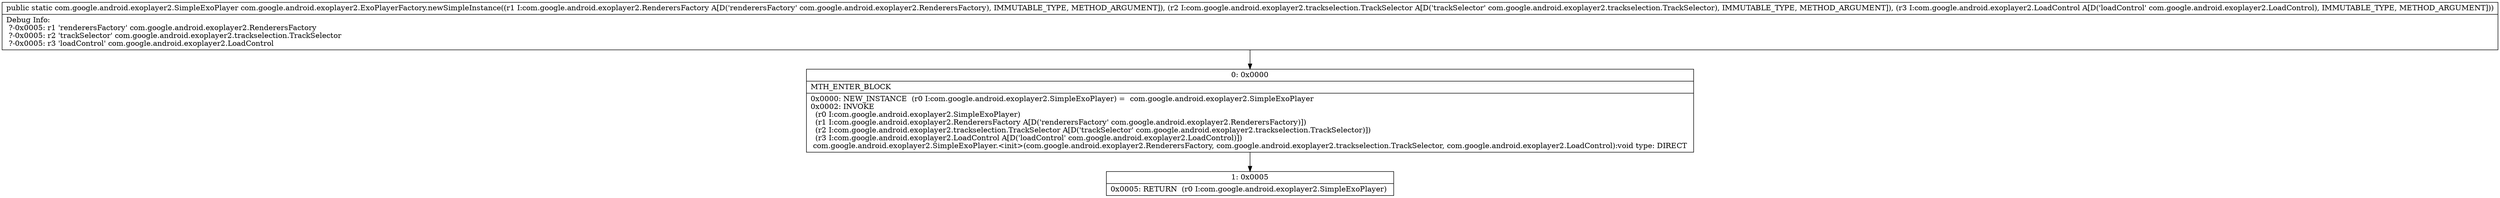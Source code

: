 digraph "CFG forcom.google.android.exoplayer2.ExoPlayerFactory.newSimpleInstance(Lcom\/google\/android\/exoplayer2\/RenderersFactory;Lcom\/google\/android\/exoplayer2\/trackselection\/TrackSelector;Lcom\/google\/android\/exoplayer2\/LoadControl;)Lcom\/google\/android\/exoplayer2\/SimpleExoPlayer;" {
Node_0 [shape=record,label="{0\:\ 0x0000|MTH_ENTER_BLOCK\l|0x0000: NEW_INSTANCE  (r0 I:com.google.android.exoplayer2.SimpleExoPlayer) =  com.google.android.exoplayer2.SimpleExoPlayer \l0x0002: INVOKE  \l  (r0 I:com.google.android.exoplayer2.SimpleExoPlayer)\l  (r1 I:com.google.android.exoplayer2.RenderersFactory A[D('renderersFactory' com.google.android.exoplayer2.RenderersFactory)])\l  (r2 I:com.google.android.exoplayer2.trackselection.TrackSelector A[D('trackSelector' com.google.android.exoplayer2.trackselection.TrackSelector)])\l  (r3 I:com.google.android.exoplayer2.LoadControl A[D('loadControl' com.google.android.exoplayer2.LoadControl)])\l com.google.android.exoplayer2.SimpleExoPlayer.\<init\>(com.google.android.exoplayer2.RenderersFactory, com.google.android.exoplayer2.trackselection.TrackSelector, com.google.android.exoplayer2.LoadControl):void type: DIRECT \l}"];
Node_1 [shape=record,label="{1\:\ 0x0005|0x0005: RETURN  (r0 I:com.google.android.exoplayer2.SimpleExoPlayer) \l}"];
MethodNode[shape=record,label="{public static com.google.android.exoplayer2.SimpleExoPlayer com.google.android.exoplayer2.ExoPlayerFactory.newSimpleInstance((r1 I:com.google.android.exoplayer2.RenderersFactory A[D('renderersFactory' com.google.android.exoplayer2.RenderersFactory), IMMUTABLE_TYPE, METHOD_ARGUMENT]), (r2 I:com.google.android.exoplayer2.trackselection.TrackSelector A[D('trackSelector' com.google.android.exoplayer2.trackselection.TrackSelector), IMMUTABLE_TYPE, METHOD_ARGUMENT]), (r3 I:com.google.android.exoplayer2.LoadControl A[D('loadControl' com.google.android.exoplayer2.LoadControl), IMMUTABLE_TYPE, METHOD_ARGUMENT]))  | Debug Info:\l  ?\-0x0005: r1 'renderersFactory' com.google.android.exoplayer2.RenderersFactory\l  ?\-0x0005: r2 'trackSelector' com.google.android.exoplayer2.trackselection.TrackSelector\l  ?\-0x0005: r3 'loadControl' com.google.android.exoplayer2.LoadControl\l}"];
MethodNode -> Node_0;
Node_0 -> Node_1;
}

